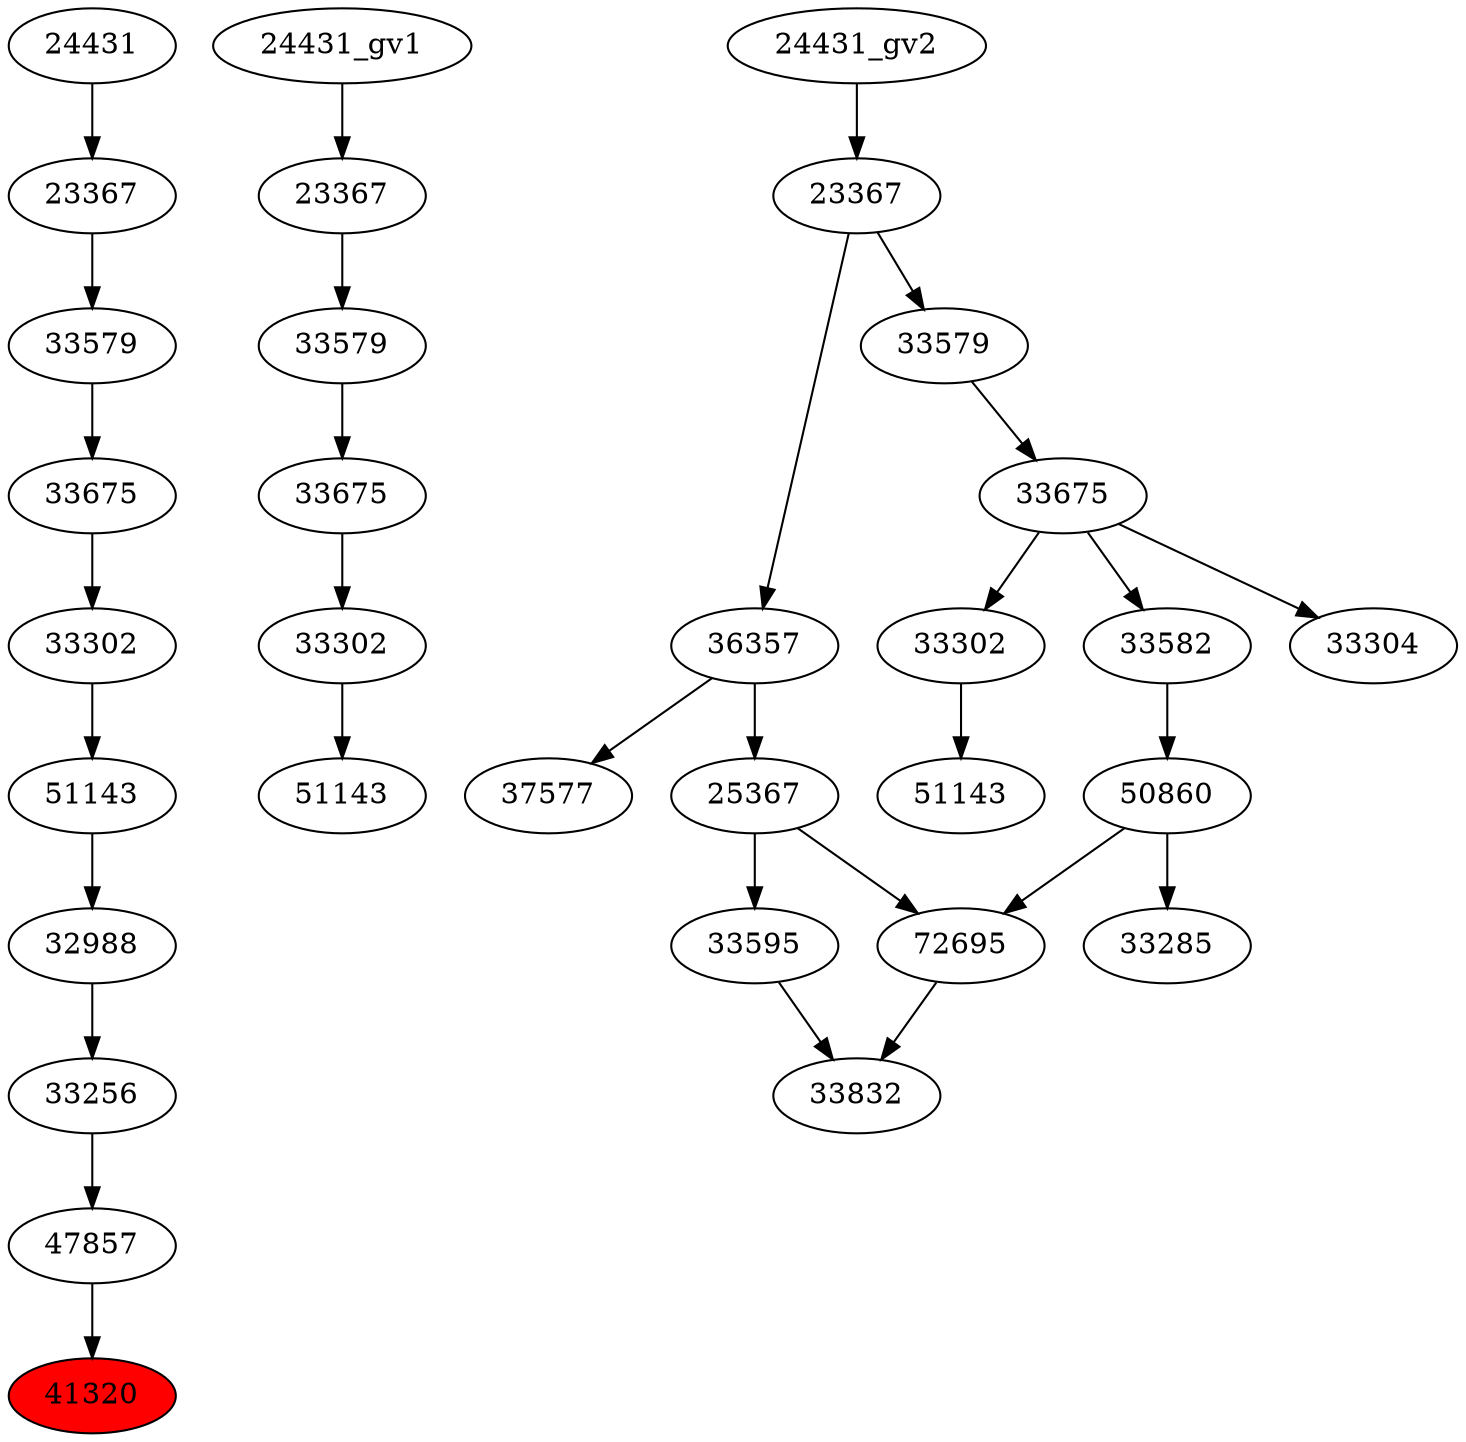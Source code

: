 strict digraph root {
	node [label="\N"];
	{
		node [fillcolor="",
			label="\N",
			style=""
		];
		41320		 [fillcolor=red,
			label=41320,
			style=filled];
		47857		 [label=47857];
		47857 -> 41320;
		33256		 [label=33256];
		33256 -> 47857;
		32988		 [label=32988];
		32988 -> 33256;
		51143		 [label=51143];
		51143 -> 32988;
		33302		 [label=33302];
		33302 -> 51143;
		33675		 [label=33675];
		33675 -> 33302;
		33579		 [label=33579];
		33579 -> 33675;
		23367		 [label=23367];
		23367 -> 33579;
		24431		 [label=24431];
		24431 -> 23367;
	}
	{
		node [label="\N"];
		"51143_gv1"		 [label=51143];
		"33302_gv1"		 [label=33302];
		"33302_gv1" -> "51143_gv1";
		"33675_gv1"		 [label=33675];
		"33675_gv1" -> "33302_gv1";
		"33579_gv1"		 [label=33579];
		"33579_gv1" -> "33675_gv1";
		"23367_gv1"		 [label=23367];
		"23367_gv1" -> "33579_gv1";
		"24431_gv1" -> "23367_gv1";
	}
	{
		node [label="\N"];
		33285		 [label=33285];
		50860		 [label=50860];
		50860 -> 33285;
		72695		 [label=72695];
		50860 -> 72695;
		"51143_gv2"		 [label=51143];
		"33302_gv2"		 [label=33302];
		"33302_gv2" -> "51143_gv2";
		33582		 [label=33582];
		33582 -> 50860;
		37577		 [label=37577];
		36357		 [label=36357];
		36357 -> 37577;
		25367		 [label=25367];
		36357 -> 25367;
		"33675_gv2"		 [label=33675];
		"33675_gv2" -> "33302_gv2";
		"33675_gv2" -> 33582;
		33304		 [label=33304];
		"33675_gv2" -> 33304;
		"33579_gv2"		 [label=33579];
		"33579_gv2" -> "33675_gv2";
		"23367_gv2"		 [label=23367];
		"23367_gv2" -> 36357;
		"23367_gv2" -> "33579_gv2";
		33832		 [label=33832];
		72695 -> 33832;
		33595		 [label=33595];
		33595 -> 33832;
		"24431_gv2" -> "23367_gv2";
		25367 -> 72695;
		25367 -> 33595;
	}
}
